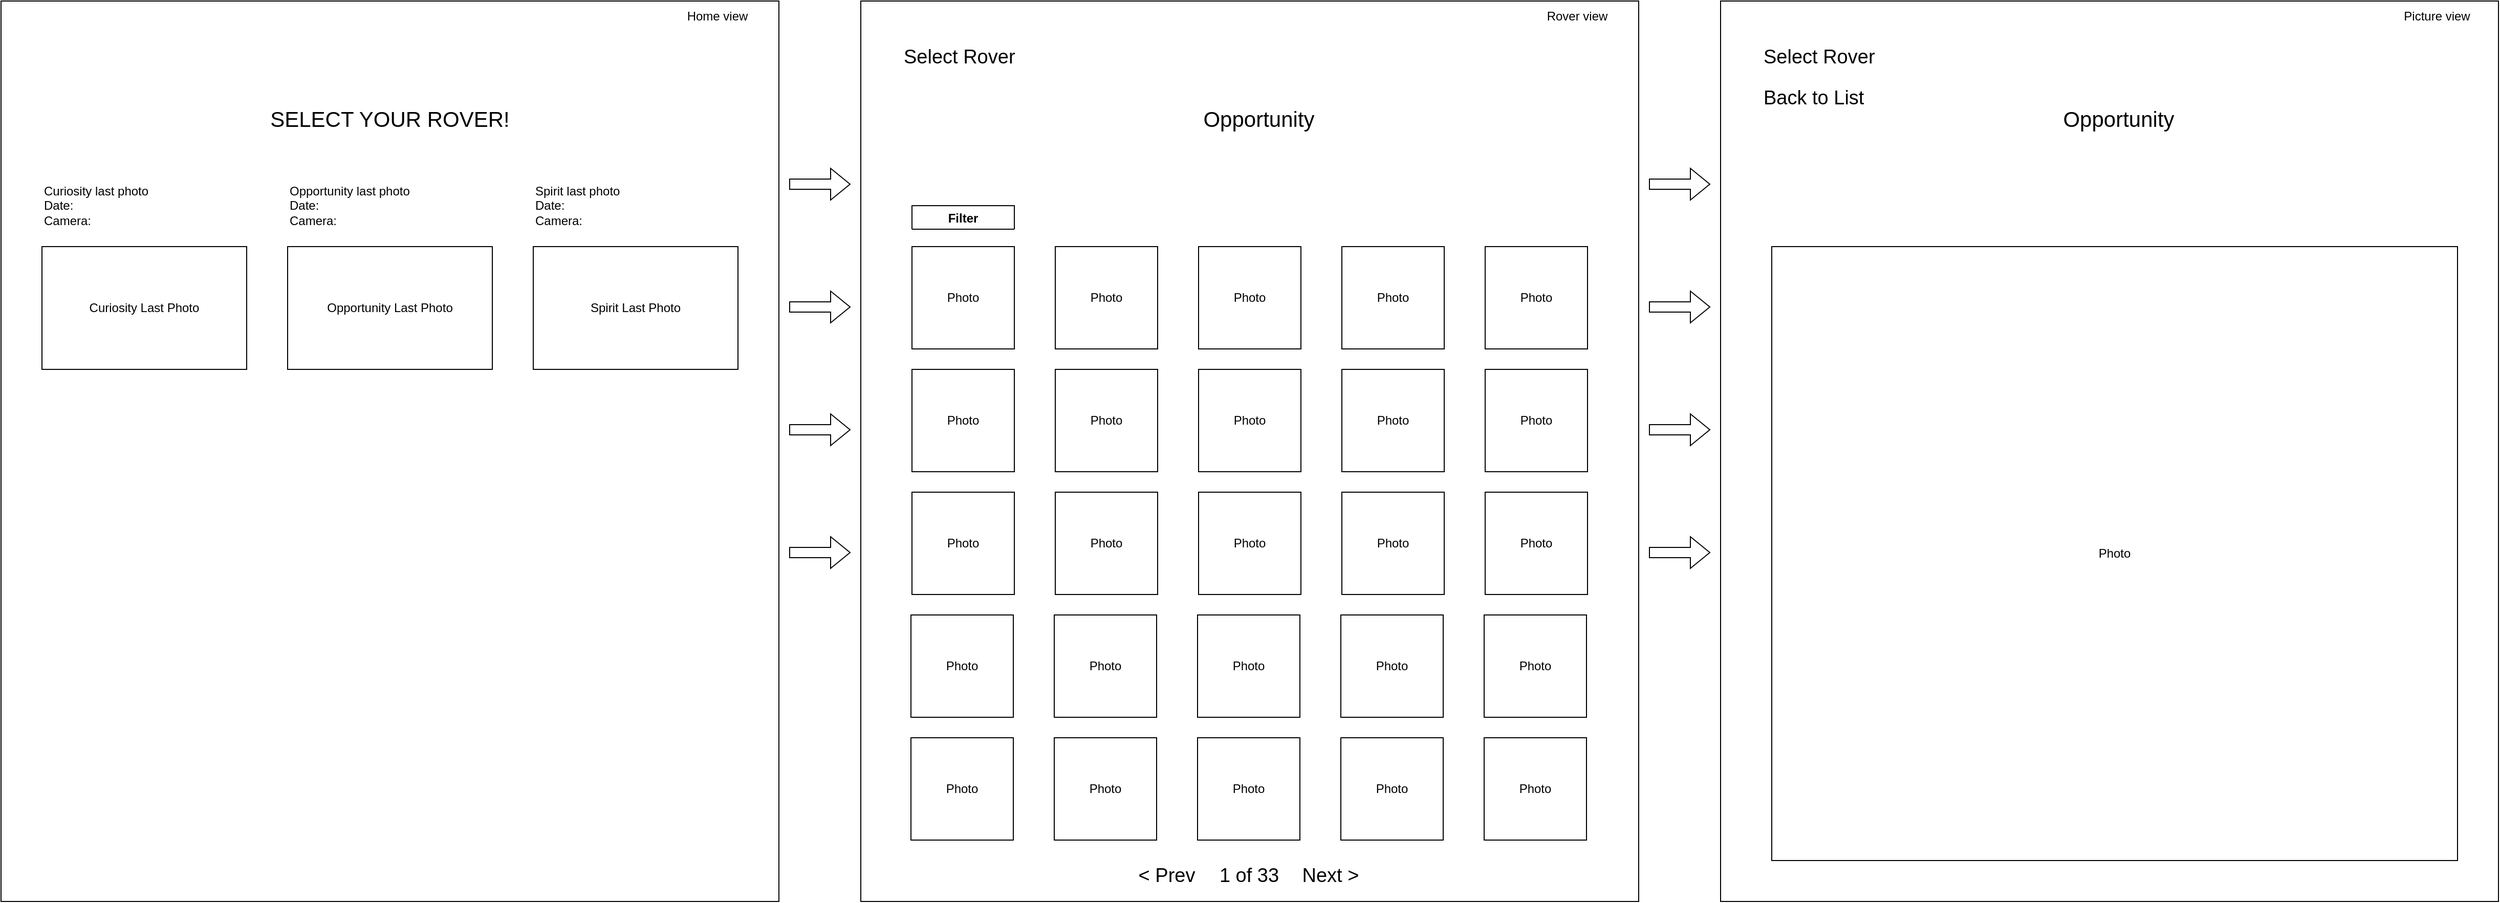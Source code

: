 <mxfile version="15.9.6" type="github">
  <diagram id="prtHgNgQTEPvFCAcTncT" name="Page-1">
    <mxGraphModel dx="2400" dy="1084" grid="1" gridSize="10" guides="1" tooltips="1" connect="1" arrows="1" fold="1" page="1" pageScale="1" pageWidth="827" pageHeight="1169" math="0" shadow="0">
      <root>
        <mxCell id="0" />
        <mxCell id="1" parent="0" />
        <mxCell id="UKUKRFHH-CBuX_stphZA-17" value="" style="rounded=0;whiteSpace=wrap;html=1;fillColor=none;" vertex="1" parent="1">
          <mxGeometry x="840" width="760" height="880" as="geometry" />
        </mxCell>
        <mxCell id="UKUKRFHH-CBuX_stphZA-7" value="" style="rounded=0;whiteSpace=wrap;html=1;fillColor=none;" vertex="1" parent="1">
          <mxGeometry width="760" height="880" as="geometry" />
        </mxCell>
        <mxCell id="UKUKRFHH-CBuX_stphZA-1" value="Curiosity Last Photo" style="rounded=0;whiteSpace=wrap;html=1;" vertex="1" parent="1">
          <mxGeometry x="40" y="240" width="200" height="120" as="geometry" />
        </mxCell>
        <mxCell id="UKUKRFHH-CBuX_stphZA-2" value="Opportunity Last Photo" style="rounded=0;whiteSpace=wrap;html=1;" vertex="1" parent="1">
          <mxGeometry x="280" y="240" width="200" height="120" as="geometry" />
        </mxCell>
        <mxCell id="UKUKRFHH-CBuX_stphZA-3" value="Spirit Last Photo" style="rounded=0;whiteSpace=wrap;html=1;" vertex="1" parent="1">
          <mxGeometry x="520" y="240" width="200" height="120" as="geometry" />
        </mxCell>
        <mxCell id="UKUKRFHH-CBuX_stphZA-4" value="Curiosity last photo&lt;br&gt;Date:&lt;br&gt;Camera:" style="text;html=1;strokeColor=none;fillColor=none;align=left;verticalAlign=middle;whiteSpace=wrap;rounded=0;" vertex="1" parent="1">
          <mxGeometry x="40" y="170" width="200" height="60" as="geometry" />
        </mxCell>
        <mxCell id="UKUKRFHH-CBuX_stphZA-5" value="Opportunity last photo&lt;br&gt;Date:&lt;br&gt;Camera:" style="text;html=1;strokeColor=none;fillColor=none;align=left;verticalAlign=middle;whiteSpace=wrap;rounded=0;" vertex="1" parent="1">
          <mxGeometry x="280" y="170" width="200" height="60" as="geometry" />
        </mxCell>
        <mxCell id="UKUKRFHH-CBuX_stphZA-6" value="Spirit last photo&lt;br&gt;Date:&lt;br&gt;Camera:" style="text;html=1;strokeColor=none;fillColor=none;align=left;verticalAlign=middle;whiteSpace=wrap;rounded=0;" vertex="1" parent="1">
          <mxGeometry x="520" y="170" width="200" height="60" as="geometry" />
        </mxCell>
        <mxCell id="UKUKRFHH-CBuX_stphZA-8" value="SELECT YOUR ROVER!" style="text;html=1;strokeColor=none;fillColor=none;align=center;verticalAlign=middle;whiteSpace=wrap;rounded=0;fontSize=21;" vertex="1" parent="1">
          <mxGeometry x="200" y="100" width="360" height="30" as="geometry" />
        </mxCell>
        <mxCell id="UKUKRFHH-CBuX_stphZA-9" value="&lt;font style=&quot;font-size: 12px&quot;&gt;Home view&lt;/font&gt;" style="text;html=1;strokeColor=none;fillColor=none;align=center;verticalAlign=middle;whiteSpace=wrap;rounded=0;fontSize=10;" vertex="1" parent="1">
          <mxGeometry x="640" width="120" height="30" as="geometry" />
        </mxCell>
        <mxCell id="UKUKRFHH-CBuX_stphZA-11" value="Photo" style="rounded=0;whiteSpace=wrap;html=1;" vertex="1" parent="1">
          <mxGeometry x="890" y="240" width="100" height="100" as="geometry" />
        </mxCell>
        <mxCell id="UKUKRFHH-CBuX_stphZA-18" value="Opportunity" style="text;html=1;strokeColor=none;fillColor=none;align=center;verticalAlign=middle;whiteSpace=wrap;rounded=0;fontSize=21;" vertex="1" parent="1">
          <mxGeometry x="1049" y="100" width="360" height="30" as="geometry" />
        </mxCell>
        <mxCell id="UKUKRFHH-CBuX_stphZA-19" value="&lt;font style=&quot;font-size: 12px&quot;&gt;Rover view&lt;/font&gt;" style="text;html=1;strokeColor=none;fillColor=none;align=center;verticalAlign=middle;whiteSpace=wrap;rounded=0;fontSize=10;" vertex="1" parent="1">
          <mxGeometry x="1480" width="120" height="30" as="geometry" />
        </mxCell>
        <mxCell id="UKUKRFHH-CBuX_stphZA-20" value="" style="shape=flexArrow;endArrow=classic;html=1;rounded=0;fontSize=12;" edge="1" parent="1">
          <mxGeometry width="50" height="50" relative="1" as="geometry">
            <mxPoint x="770" y="299" as="sourcePoint" />
            <mxPoint x="830" y="299" as="targetPoint" />
          </mxGeometry>
        </mxCell>
        <mxCell id="UKUKRFHH-CBuX_stphZA-21" value="" style="shape=flexArrow;endArrow=classic;html=1;rounded=0;fontSize=12;" edge="1" parent="1">
          <mxGeometry width="50" height="50" relative="1" as="geometry">
            <mxPoint x="770" y="179" as="sourcePoint" />
            <mxPoint x="830" y="179" as="targetPoint" />
          </mxGeometry>
        </mxCell>
        <mxCell id="UKUKRFHH-CBuX_stphZA-22" value="" style="shape=flexArrow;endArrow=classic;html=1;rounded=0;fontSize=12;" edge="1" parent="1">
          <mxGeometry width="50" height="50" relative="1" as="geometry">
            <mxPoint x="770" y="539" as="sourcePoint" />
            <mxPoint x="830" y="539" as="targetPoint" />
          </mxGeometry>
        </mxCell>
        <mxCell id="UKUKRFHH-CBuX_stphZA-23" value="" style="shape=flexArrow;endArrow=classic;html=1;rounded=0;fontSize=12;" edge="1" parent="1">
          <mxGeometry width="50" height="50" relative="1" as="geometry">
            <mxPoint x="770" y="419" as="sourcePoint" />
            <mxPoint x="830" y="419" as="targetPoint" />
          </mxGeometry>
        </mxCell>
        <mxCell id="UKUKRFHH-CBuX_stphZA-25" value="Photo" style="rounded=0;whiteSpace=wrap;html=1;" vertex="1" parent="1">
          <mxGeometry x="1030" y="240" width="100" height="100" as="geometry" />
        </mxCell>
        <mxCell id="UKUKRFHH-CBuX_stphZA-26" value="Photo" style="rounded=0;whiteSpace=wrap;html=1;" vertex="1" parent="1">
          <mxGeometry x="1170" y="240" width="100" height="100" as="geometry" />
        </mxCell>
        <mxCell id="UKUKRFHH-CBuX_stphZA-27" value="Photo" style="rounded=0;whiteSpace=wrap;html=1;" vertex="1" parent="1">
          <mxGeometry x="1310" y="240" width="100" height="100" as="geometry" />
        </mxCell>
        <mxCell id="UKUKRFHH-CBuX_stphZA-28" value="Photo" style="rounded=0;whiteSpace=wrap;html=1;" vertex="1" parent="1">
          <mxGeometry x="1450" y="240" width="100" height="100" as="geometry" />
        </mxCell>
        <mxCell id="UKUKRFHH-CBuX_stphZA-30" value="Photo" style="rounded=0;whiteSpace=wrap;html=1;" vertex="1" parent="1">
          <mxGeometry x="890" y="360" width="100" height="100" as="geometry" />
        </mxCell>
        <mxCell id="UKUKRFHH-CBuX_stphZA-31" value="Photo" style="rounded=0;whiteSpace=wrap;html=1;" vertex="1" parent="1">
          <mxGeometry x="1030" y="360" width="100" height="100" as="geometry" />
        </mxCell>
        <mxCell id="UKUKRFHH-CBuX_stphZA-32" value="Photo" style="rounded=0;whiteSpace=wrap;html=1;" vertex="1" parent="1">
          <mxGeometry x="1170" y="360" width="100" height="100" as="geometry" />
        </mxCell>
        <mxCell id="UKUKRFHH-CBuX_stphZA-33" value="Photo" style="rounded=0;whiteSpace=wrap;html=1;" vertex="1" parent="1">
          <mxGeometry x="1310" y="360" width="100" height="100" as="geometry" />
        </mxCell>
        <mxCell id="UKUKRFHH-CBuX_stphZA-34" value="Photo" style="rounded=0;whiteSpace=wrap;html=1;" vertex="1" parent="1">
          <mxGeometry x="1450" y="360" width="100" height="100" as="geometry" />
        </mxCell>
        <mxCell id="UKUKRFHH-CBuX_stphZA-35" value="Photo" style="rounded=0;whiteSpace=wrap;html=1;" vertex="1" parent="1">
          <mxGeometry x="890" y="480" width="100" height="100" as="geometry" />
        </mxCell>
        <mxCell id="UKUKRFHH-CBuX_stphZA-36" value="Photo" style="rounded=0;whiteSpace=wrap;html=1;" vertex="1" parent="1">
          <mxGeometry x="1030" y="480" width="100" height="100" as="geometry" />
        </mxCell>
        <mxCell id="UKUKRFHH-CBuX_stphZA-37" value="Photo" style="rounded=0;whiteSpace=wrap;html=1;" vertex="1" parent="1">
          <mxGeometry x="1170" y="480" width="100" height="100" as="geometry" />
        </mxCell>
        <mxCell id="UKUKRFHH-CBuX_stphZA-38" value="Photo" style="rounded=0;whiteSpace=wrap;html=1;" vertex="1" parent="1">
          <mxGeometry x="1310" y="480" width="100" height="100" as="geometry" />
        </mxCell>
        <mxCell id="UKUKRFHH-CBuX_stphZA-39" value="Photo" style="rounded=0;whiteSpace=wrap;html=1;" vertex="1" parent="1">
          <mxGeometry x="1450" y="480" width="100" height="100" as="geometry" />
        </mxCell>
        <mxCell id="UKUKRFHH-CBuX_stphZA-40" value="Photo" style="rounded=0;whiteSpace=wrap;html=1;" vertex="1" parent="1">
          <mxGeometry x="889" y="600" width="100" height="100" as="geometry" />
        </mxCell>
        <mxCell id="UKUKRFHH-CBuX_stphZA-41" value="Photo" style="rounded=0;whiteSpace=wrap;html=1;" vertex="1" parent="1">
          <mxGeometry x="1029" y="600" width="100" height="100" as="geometry" />
        </mxCell>
        <mxCell id="UKUKRFHH-CBuX_stphZA-42" value="Photo" style="rounded=0;whiteSpace=wrap;html=1;" vertex="1" parent="1">
          <mxGeometry x="1169" y="600" width="100" height="100" as="geometry" />
        </mxCell>
        <mxCell id="UKUKRFHH-CBuX_stphZA-43" value="Photo" style="rounded=0;whiteSpace=wrap;html=1;" vertex="1" parent="1">
          <mxGeometry x="1309" y="600" width="100" height="100" as="geometry" />
        </mxCell>
        <mxCell id="UKUKRFHH-CBuX_stphZA-44" value="Photo" style="rounded=0;whiteSpace=wrap;html=1;" vertex="1" parent="1">
          <mxGeometry x="1449" y="600" width="100" height="100" as="geometry" />
        </mxCell>
        <mxCell id="UKUKRFHH-CBuX_stphZA-45" value="Photo" style="rounded=0;whiteSpace=wrap;html=1;" vertex="1" parent="1">
          <mxGeometry x="889" y="720" width="100" height="100" as="geometry" />
        </mxCell>
        <mxCell id="UKUKRFHH-CBuX_stphZA-46" value="Photo" style="rounded=0;whiteSpace=wrap;html=1;" vertex="1" parent="1">
          <mxGeometry x="1029" y="720" width="100" height="100" as="geometry" />
        </mxCell>
        <mxCell id="UKUKRFHH-CBuX_stphZA-47" value="Photo" style="rounded=0;whiteSpace=wrap;html=1;" vertex="1" parent="1">
          <mxGeometry x="1169" y="720" width="100" height="100" as="geometry" />
        </mxCell>
        <mxCell id="UKUKRFHH-CBuX_stphZA-48" value="Photo" style="rounded=0;whiteSpace=wrap;html=1;" vertex="1" parent="1">
          <mxGeometry x="1309" y="720" width="100" height="100" as="geometry" />
        </mxCell>
        <mxCell id="UKUKRFHH-CBuX_stphZA-49" value="Photo" style="rounded=0;whiteSpace=wrap;html=1;" vertex="1" parent="1">
          <mxGeometry x="1449" y="720" width="100" height="100" as="geometry" />
        </mxCell>
        <mxCell id="UKUKRFHH-CBuX_stphZA-50" value="Select Rover" style="text;html=1;strokeColor=none;fillColor=none;align=left;verticalAlign=middle;whiteSpace=wrap;rounded=0;fontSize=19;" vertex="1" parent="1">
          <mxGeometry x="880" y="40" width="120" height="30" as="geometry" />
        </mxCell>
        <mxCell id="UKUKRFHH-CBuX_stphZA-62" value="Filter" style="swimlane;fontSize=12;" vertex="1" collapsed="1" parent="1">
          <mxGeometry x="890" y="200" width="100" height="23" as="geometry">
            <mxRectangle x="890" y="200" width="250" height="400" as="alternateBounds" />
          </mxGeometry>
        </mxCell>
        <mxCell id="UKUKRFHH-CBuX_stphZA-85" value="" style="group" vertex="1" connectable="0" parent="UKUKRFHH-CBuX_stphZA-62">
          <mxGeometry y="20" width="250" height="370" as="geometry" />
        </mxCell>
        <mxCell id="UKUKRFHH-CBuX_stphZA-64" value="" style="rounded=0;whiteSpace=wrap;html=1;fontSize=12;fillColor=default;" vertex="1" parent="UKUKRFHH-CBuX_stphZA-85">
          <mxGeometry width="250" height="370" as="geometry" />
        </mxCell>
        <mxCell id="UKUKRFHH-CBuX_stphZA-65" value="" style="rounded=0;whiteSpace=wrap;html=1;fontSize=12;fillColor=default;" vertex="1" parent="UKUKRFHH-CBuX_stphZA-85">
          <mxGeometry x="20" y="20" width="210" height="60" as="geometry" />
        </mxCell>
        <mxCell id="UKUKRFHH-CBuX_stphZA-66" value="Go to Earth Day:" style="text;html=1;strokeColor=none;fillColor=none;align=left;verticalAlign=middle;whiteSpace=wrap;rounded=0;fontSize=12;" vertex="1" parent="UKUKRFHH-CBuX_stphZA-85">
          <mxGeometry x="30" y="35" width="100" height="30" as="geometry" />
        </mxCell>
        <mxCell id="UKUKRFHH-CBuX_stphZA-67" value="yyyy-mm-dd" style="text;html=1;strokeColor=none;fillColor=none;align=left;verticalAlign=middle;whiteSpace=wrap;rounded=0;fontSize=12;" vertex="1" parent="UKUKRFHH-CBuX_stphZA-85">
          <mxGeometry x="130" y="35" width="100" height="30" as="geometry" />
        </mxCell>
        <mxCell id="UKUKRFHH-CBuX_stphZA-72" value="" style="rounded=0;whiteSpace=wrap;html=1;fontSize=12;fillColor=default;" vertex="1" parent="UKUKRFHH-CBuX_stphZA-85">
          <mxGeometry x="20" y="180" width="210" height="150" as="geometry" />
        </mxCell>
        <mxCell id="UKUKRFHH-CBuX_stphZA-73" value="Camera 1" style="text;strokeColor=none;fillColor=none;align=left;verticalAlign=middle;spacingLeft=4;spacingRight=4;overflow=hidden;points=[[0,0.5],[1,0.5]];portConstraint=eastwest;rotatable=0;fontSize=12;" vertex="1" parent="UKUKRFHH-CBuX_stphZA-85">
          <mxGeometry x="30" y="190" width="80" height="30" as="geometry" />
        </mxCell>
        <mxCell id="UKUKRFHH-CBuX_stphZA-75" value="" style="whiteSpace=wrap;html=1;aspect=fixed;fontSize=12;fillColor=none;" vertex="1" parent="UKUKRFHH-CBuX_stphZA-85">
          <mxGeometry x="115" y="195" width="20" height="20" as="geometry" />
        </mxCell>
        <mxCell id="UKUKRFHH-CBuX_stphZA-74" value="" style="verticalLabelPosition=bottom;verticalAlign=top;html=1;shape=mxgraph.basic.tick;fontSize=12;fillColor=default;" vertex="1" parent="UKUKRFHH-CBuX_stphZA-85">
          <mxGeometry x="120" y="200" width="10" height="10" as="geometry" />
        </mxCell>
        <mxCell id="UKUKRFHH-CBuX_stphZA-69" value="" style="rounded=0;whiteSpace=wrap;html=1;fontSize=12;fillColor=default;" vertex="1" parent="UKUKRFHH-CBuX_stphZA-85">
          <mxGeometry x="20" y="100" width="210" height="60" as="geometry" />
        </mxCell>
        <mxCell id="UKUKRFHH-CBuX_stphZA-71" value="xxxx" style="text;html=1;strokeColor=none;fillColor=none;align=left;verticalAlign=middle;whiteSpace=wrap;rounded=0;fontSize=12;" vertex="1" parent="UKUKRFHH-CBuX_stphZA-85">
          <mxGeometry x="130" y="115" width="100" height="30" as="geometry" />
        </mxCell>
        <mxCell id="UKUKRFHH-CBuX_stphZA-70" value="Go to Solar Day:" style="text;html=1;strokeColor=none;fillColor=none;align=left;verticalAlign=middle;whiteSpace=wrap;rounded=0;fontSize=12;" vertex="1" parent="UKUKRFHH-CBuX_stphZA-85">
          <mxGeometry x="30" y="115" width="100" height="30" as="geometry" />
        </mxCell>
        <mxCell id="UKUKRFHH-CBuX_stphZA-76" value="Camera 2" style="text;strokeColor=none;fillColor=none;align=left;verticalAlign=middle;spacingLeft=4;spacingRight=4;overflow=hidden;points=[[0,0.5],[1,0.5]];portConstraint=eastwest;rotatable=0;fontSize=12;" vertex="1" parent="UKUKRFHH-CBuX_stphZA-85">
          <mxGeometry x="30" y="220" width="80" height="30" as="geometry" />
        </mxCell>
        <mxCell id="UKUKRFHH-CBuX_stphZA-77" value="" style="whiteSpace=wrap;html=1;aspect=fixed;fontSize=12;fillColor=none;" vertex="1" parent="UKUKRFHH-CBuX_stphZA-85">
          <mxGeometry x="115" y="225" width="20" height="20" as="geometry" />
        </mxCell>
        <mxCell id="UKUKRFHH-CBuX_stphZA-80" value="" style="whiteSpace=wrap;html=1;aspect=fixed;fontSize=12;fillColor=none;" vertex="1" parent="UKUKRFHH-CBuX_stphZA-85">
          <mxGeometry x="115" y="255" width="20" height="20" as="geometry" />
        </mxCell>
        <mxCell id="UKUKRFHH-CBuX_stphZA-81" value="" style="verticalLabelPosition=bottom;verticalAlign=top;html=1;shape=mxgraph.basic.tick;fontSize=12;fillColor=default;" vertex="1" parent="UKUKRFHH-CBuX_stphZA-85">
          <mxGeometry x="120" y="260" width="10" height="10" as="geometry" />
        </mxCell>
        <mxCell id="UKUKRFHH-CBuX_stphZA-83" value="" style="whiteSpace=wrap;html=1;aspect=fixed;fontSize=12;fillColor=none;" vertex="1" parent="UKUKRFHH-CBuX_stphZA-85">
          <mxGeometry x="115" y="285" width="20" height="20" as="geometry" />
        </mxCell>
        <mxCell id="UKUKRFHH-CBuX_stphZA-84" value="" style="verticalLabelPosition=bottom;verticalAlign=top;html=1;shape=mxgraph.basic.tick;fontSize=12;fillColor=default;" vertex="1" parent="UKUKRFHH-CBuX_stphZA-85">
          <mxGeometry x="120" y="290" width="10" height="10" as="geometry" />
        </mxCell>
        <mxCell id="UKUKRFHH-CBuX_stphZA-82" value="Camera 4" style="text;strokeColor=none;fillColor=none;align=left;verticalAlign=middle;spacingLeft=4;spacingRight=4;overflow=hidden;points=[[0,0.5],[1,0.5]];portConstraint=eastwest;rotatable=0;fontSize=12;" vertex="1" parent="UKUKRFHH-CBuX_stphZA-85">
          <mxGeometry x="30" y="280" width="80" height="30" as="geometry" />
        </mxCell>
        <mxCell id="UKUKRFHH-CBuX_stphZA-79" value="Camera 3" style="text;strokeColor=none;fillColor=none;align=left;verticalAlign=middle;spacingLeft=4;spacingRight=4;overflow=hidden;points=[[0,0.5],[1,0.5]];portConstraint=eastwest;rotatable=0;fontSize=12;" vertex="1" parent="UKUKRFHH-CBuX_stphZA-85">
          <mxGeometry x="30" y="250" width="80" height="30" as="geometry" />
        </mxCell>
        <mxCell id="UKUKRFHH-CBuX_stphZA-86" value="1 of 33" style="text;html=1;strokeColor=none;fillColor=none;align=center;verticalAlign=middle;whiteSpace=wrap;rounded=0;fontSize=19;" vertex="1" parent="1">
          <mxGeometry x="1158.5" y="840" width="121" height="30" as="geometry" />
        </mxCell>
        <mxCell id="UKUKRFHH-CBuX_stphZA-87" value="Next &amp;gt;" style="text;html=1;strokeColor=none;fillColor=none;align=center;verticalAlign=middle;whiteSpace=wrap;rounded=0;fontSize=19;" vertex="1" parent="1">
          <mxGeometry x="1269" y="840" width="60" height="30" as="geometry" />
        </mxCell>
        <mxCell id="UKUKRFHH-CBuX_stphZA-88" value="&amp;lt; Prev" style="text;html=1;strokeColor=none;fillColor=none;align=center;verticalAlign=middle;whiteSpace=wrap;rounded=0;fontSize=19;" vertex="1" parent="1">
          <mxGeometry x="1109" y="840" width="60" height="30" as="geometry" />
        </mxCell>
        <mxCell id="UKUKRFHH-CBuX_stphZA-89" value="" style="rounded=0;whiteSpace=wrap;html=1;fillColor=none;" vertex="1" parent="1">
          <mxGeometry x="1680" width="760" height="880" as="geometry" />
        </mxCell>
        <mxCell id="UKUKRFHH-CBuX_stphZA-90" value="Photo" style="rounded=0;whiteSpace=wrap;html=1;" vertex="1" parent="1">
          <mxGeometry x="1730" y="240" width="670" height="600" as="geometry" />
        </mxCell>
        <mxCell id="UKUKRFHH-CBuX_stphZA-91" value="Opportunity" style="text;html=1;strokeColor=none;fillColor=none;align=center;verticalAlign=middle;whiteSpace=wrap;rounded=0;fontSize=21;" vertex="1" parent="1">
          <mxGeometry x="1889" y="100" width="360" height="30" as="geometry" />
        </mxCell>
        <mxCell id="UKUKRFHH-CBuX_stphZA-92" value="&lt;font style=&quot;font-size: 12px&quot;&gt;Picture view&lt;/font&gt;" style="text;html=1;strokeColor=none;fillColor=none;align=center;verticalAlign=middle;whiteSpace=wrap;rounded=0;fontSize=10;" vertex="1" parent="1">
          <mxGeometry x="2320" width="120" height="30" as="geometry" />
        </mxCell>
        <mxCell id="UKUKRFHH-CBuX_stphZA-93" value="" style="shape=flexArrow;endArrow=classic;html=1;rounded=0;fontSize=12;" edge="1" parent="1">
          <mxGeometry width="50" height="50" relative="1" as="geometry">
            <mxPoint x="1610" y="299" as="sourcePoint" />
            <mxPoint x="1670" y="299" as="targetPoint" />
          </mxGeometry>
        </mxCell>
        <mxCell id="UKUKRFHH-CBuX_stphZA-94" value="" style="shape=flexArrow;endArrow=classic;html=1;rounded=0;fontSize=12;" edge="1" parent="1">
          <mxGeometry width="50" height="50" relative="1" as="geometry">
            <mxPoint x="1610" y="179" as="sourcePoint" />
            <mxPoint x="1670" y="179" as="targetPoint" />
          </mxGeometry>
        </mxCell>
        <mxCell id="UKUKRFHH-CBuX_stphZA-95" value="" style="shape=flexArrow;endArrow=classic;html=1;rounded=0;fontSize=12;" edge="1" parent="1">
          <mxGeometry width="50" height="50" relative="1" as="geometry">
            <mxPoint x="1610" y="539" as="sourcePoint" />
            <mxPoint x="1670" y="539" as="targetPoint" />
          </mxGeometry>
        </mxCell>
        <mxCell id="UKUKRFHH-CBuX_stphZA-96" value="" style="shape=flexArrow;endArrow=classic;html=1;rounded=0;fontSize=12;" edge="1" parent="1">
          <mxGeometry width="50" height="50" relative="1" as="geometry">
            <mxPoint x="1610" y="419" as="sourcePoint" />
            <mxPoint x="1670" y="419" as="targetPoint" />
          </mxGeometry>
        </mxCell>
        <mxCell id="UKUKRFHH-CBuX_stphZA-121" value="Select Rover" style="text;html=1;strokeColor=none;fillColor=none;align=left;verticalAlign=middle;whiteSpace=wrap;rounded=0;fontSize=19;" vertex="1" parent="1">
          <mxGeometry x="1720" y="40" width="120" height="30" as="geometry" />
        </mxCell>
        <mxCell id="UKUKRFHH-CBuX_stphZA-146" value="Back to List" style="text;html=1;strokeColor=none;fillColor=none;align=left;verticalAlign=middle;whiteSpace=wrap;rounded=0;fontSize=19;" vertex="1" parent="1">
          <mxGeometry x="1720" y="80" width="120" height="30" as="geometry" />
        </mxCell>
      </root>
    </mxGraphModel>
  </diagram>
</mxfile>
